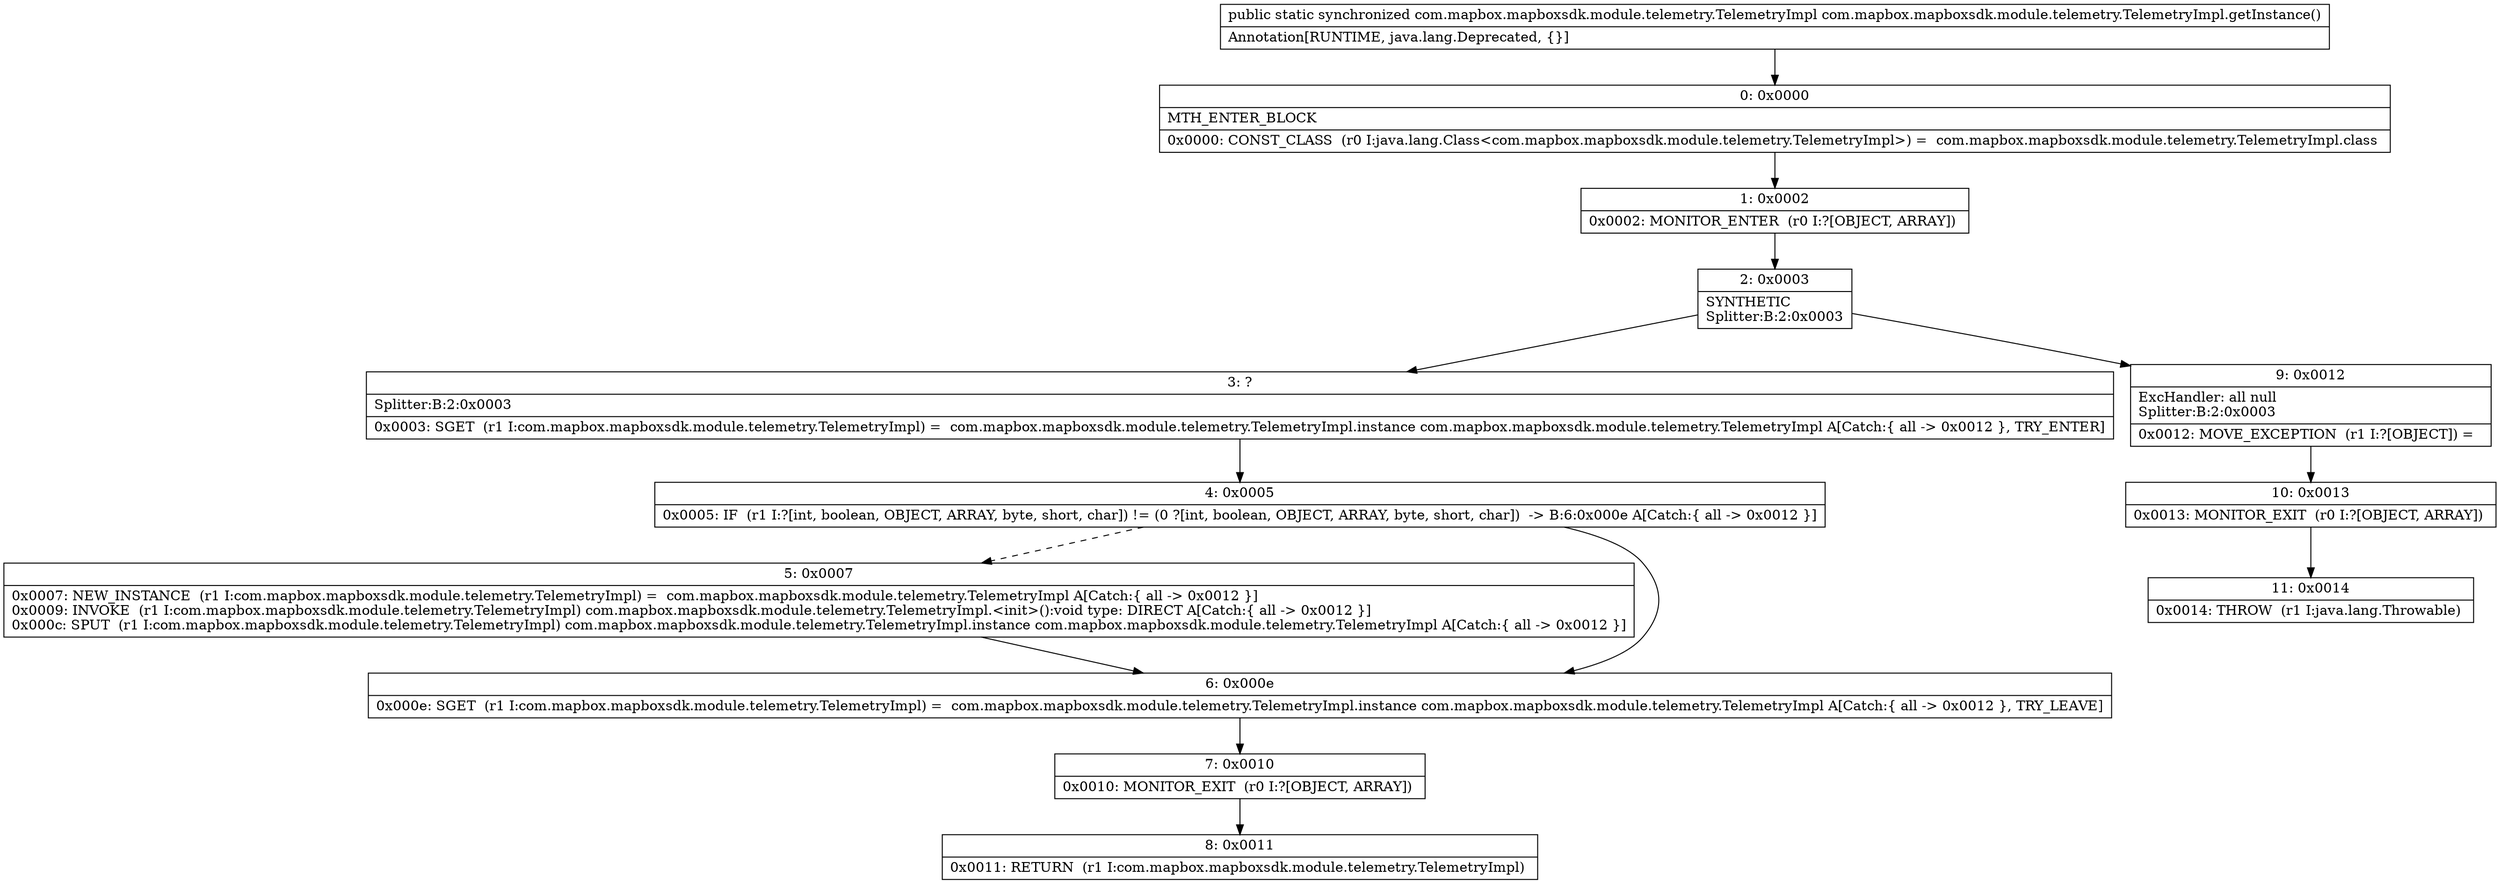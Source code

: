 digraph "CFG forcom.mapbox.mapboxsdk.module.telemetry.TelemetryImpl.getInstance()Lcom\/mapbox\/mapboxsdk\/module\/telemetry\/TelemetryImpl;" {
Node_0 [shape=record,label="{0\:\ 0x0000|MTH_ENTER_BLOCK\l|0x0000: CONST_CLASS  (r0 I:java.lang.Class\<com.mapbox.mapboxsdk.module.telemetry.TelemetryImpl\>) =  com.mapbox.mapboxsdk.module.telemetry.TelemetryImpl.class \l}"];
Node_1 [shape=record,label="{1\:\ 0x0002|0x0002: MONITOR_ENTER  (r0 I:?[OBJECT, ARRAY]) \l}"];
Node_2 [shape=record,label="{2\:\ 0x0003|SYNTHETIC\lSplitter:B:2:0x0003\l}"];
Node_3 [shape=record,label="{3\:\ ?|Splitter:B:2:0x0003\l|0x0003: SGET  (r1 I:com.mapbox.mapboxsdk.module.telemetry.TelemetryImpl) =  com.mapbox.mapboxsdk.module.telemetry.TelemetryImpl.instance com.mapbox.mapboxsdk.module.telemetry.TelemetryImpl A[Catch:\{ all \-\> 0x0012 \}, TRY_ENTER]\l}"];
Node_4 [shape=record,label="{4\:\ 0x0005|0x0005: IF  (r1 I:?[int, boolean, OBJECT, ARRAY, byte, short, char]) != (0 ?[int, boolean, OBJECT, ARRAY, byte, short, char])  \-\> B:6:0x000e A[Catch:\{ all \-\> 0x0012 \}]\l}"];
Node_5 [shape=record,label="{5\:\ 0x0007|0x0007: NEW_INSTANCE  (r1 I:com.mapbox.mapboxsdk.module.telemetry.TelemetryImpl) =  com.mapbox.mapboxsdk.module.telemetry.TelemetryImpl A[Catch:\{ all \-\> 0x0012 \}]\l0x0009: INVOKE  (r1 I:com.mapbox.mapboxsdk.module.telemetry.TelemetryImpl) com.mapbox.mapboxsdk.module.telemetry.TelemetryImpl.\<init\>():void type: DIRECT A[Catch:\{ all \-\> 0x0012 \}]\l0x000c: SPUT  (r1 I:com.mapbox.mapboxsdk.module.telemetry.TelemetryImpl) com.mapbox.mapboxsdk.module.telemetry.TelemetryImpl.instance com.mapbox.mapboxsdk.module.telemetry.TelemetryImpl A[Catch:\{ all \-\> 0x0012 \}]\l}"];
Node_6 [shape=record,label="{6\:\ 0x000e|0x000e: SGET  (r1 I:com.mapbox.mapboxsdk.module.telemetry.TelemetryImpl) =  com.mapbox.mapboxsdk.module.telemetry.TelemetryImpl.instance com.mapbox.mapboxsdk.module.telemetry.TelemetryImpl A[Catch:\{ all \-\> 0x0012 \}, TRY_LEAVE]\l}"];
Node_7 [shape=record,label="{7\:\ 0x0010|0x0010: MONITOR_EXIT  (r0 I:?[OBJECT, ARRAY]) \l}"];
Node_8 [shape=record,label="{8\:\ 0x0011|0x0011: RETURN  (r1 I:com.mapbox.mapboxsdk.module.telemetry.TelemetryImpl) \l}"];
Node_9 [shape=record,label="{9\:\ 0x0012|ExcHandler: all null\lSplitter:B:2:0x0003\l|0x0012: MOVE_EXCEPTION  (r1 I:?[OBJECT]) =  \l}"];
Node_10 [shape=record,label="{10\:\ 0x0013|0x0013: MONITOR_EXIT  (r0 I:?[OBJECT, ARRAY]) \l}"];
Node_11 [shape=record,label="{11\:\ 0x0014|0x0014: THROW  (r1 I:java.lang.Throwable) \l}"];
MethodNode[shape=record,label="{public static synchronized com.mapbox.mapboxsdk.module.telemetry.TelemetryImpl com.mapbox.mapboxsdk.module.telemetry.TelemetryImpl.getInstance()  | Annotation[RUNTIME, java.lang.Deprecated, \{\}]\l}"];
MethodNode -> Node_0;
Node_0 -> Node_1;
Node_1 -> Node_2;
Node_2 -> Node_3;
Node_2 -> Node_9;
Node_3 -> Node_4;
Node_4 -> Node_5[style=dashed];
Node_4 -> Node_6;
Node_5 -> Node_6;
Node_6 -> Node_7;
Node_7 -> Node_8;
Node_9 -> Node_10;
Node_10 -> Node_11;
}

